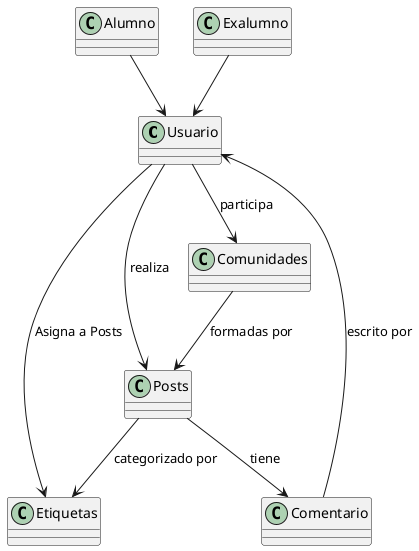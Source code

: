 @startuml

class Usuario
class Alumno
class Exalumno
class Posts
class Comunidades
class Etiquetas
class Comentario

' Relaciones de herencia
Alumno --> Usuario
Exalumno --> Usuario

' Relaciones entre clases
Usuario --> Posts : realiza
Usuario --> Comunidades : participa
Comunidades --> Posts : formadas por
Posts --> Etiquetas : categorizado por
Posts --> Comentario : tiene
Comentario --> Usuario : escrito por
Usuario --> Etiquetas : Asigna a Posts

@enduml
